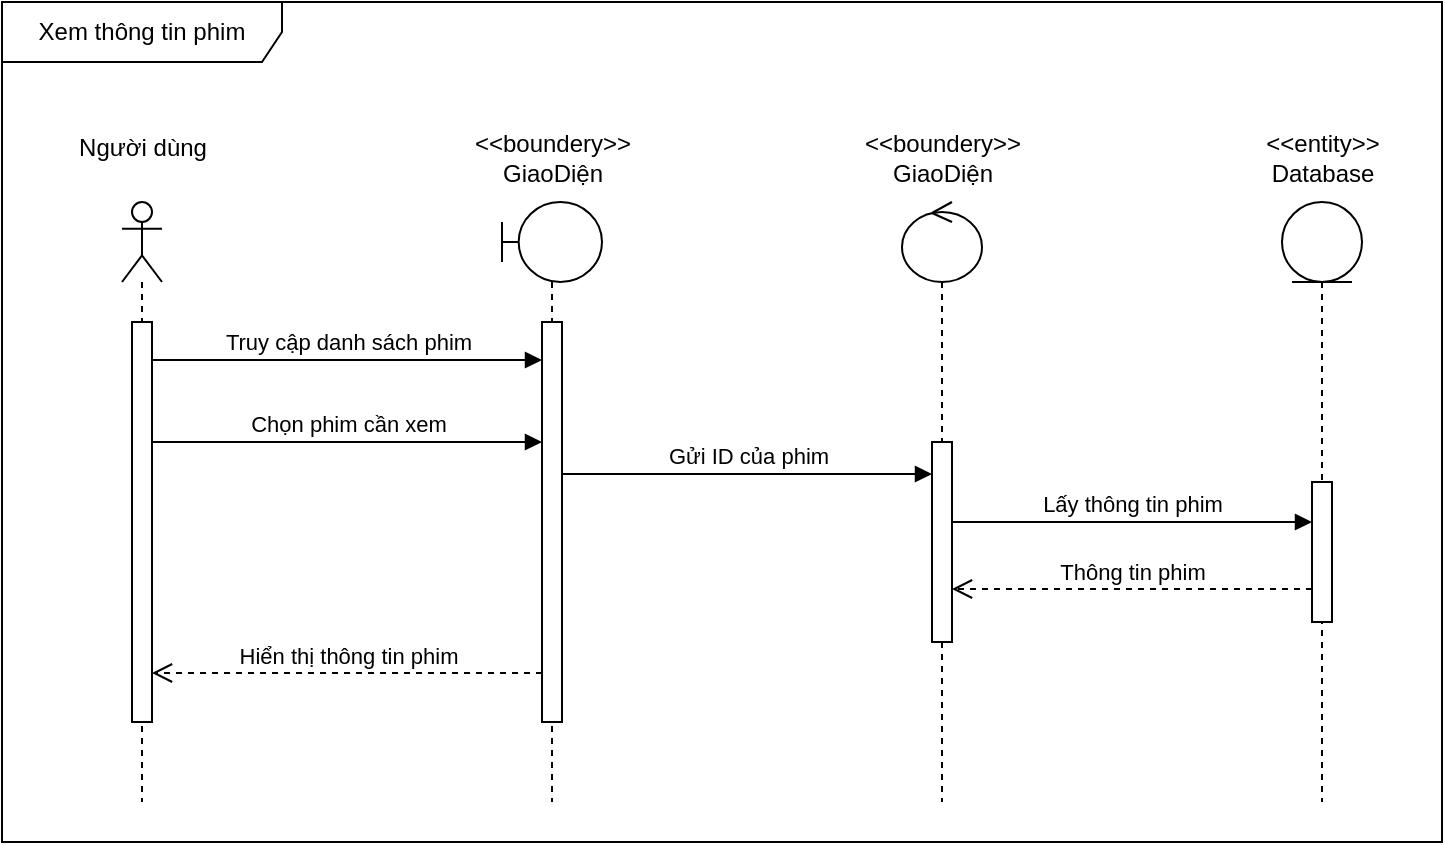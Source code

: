 <mxfile version="26.0.16">
  <diagram name="Page-1" id="2YBvvXClWsGukQMizWep">
    <mxGraphModel dx="1050" dy="621" grid="1" gridSize="10" guides="1" tooltips="1" connect="1" arrows="1" fold="1" page="1" pageScale="1" pageWidth="850" pageHeight="1100" math="0" shadow="0">
      <root>
        <mxCell id="0" />
        <mxCell id="1" parent="0" />
        <mxCell id="uIJRzmWlYiO0bU59zbRj-7" value="" style="shape=umlLifeline;perimeter=lifelinePerimeter;whiteSpace=wrap;html=1;container=1;dropTarget=0;collapsible=0;recursiveResize=0;outlineConnect=0;portConstraint=eastwest;newEdgeStyle={&quot;curved&quot;:0,&quot;rounded&quot;:0};participant=umlActor;" parent="1" vertex="1">
          <mxGeometry x="110" y="150" width="20" height="300" as="geometry" />
        </mxCell>
        <mxCell id="uIJRzmWlYiO0bU59zbRj-21" value="" style="html=1;points=[[0,0,0,0,5],[0,1,0,0,-5],[1,0,0,0,5],[1,1,0,0,-5]];perimeter=orthogonalPerimeter;outlineConnect=0;targetShapes=umlLifeline;portConstraint=eastwest;newEdgeStyle={&quot;curved&quot;:0,&quot;rounded&quot;:0};" parent="uIJRzmWlYiO0bU59zbRj-7" vertex="1">
          <mxGeometry x="5" y="60" width="10" height="200" as="geometry" />
        </mxCell>
        <mxCell id="uIJRzmWlYiO0bU59zbRj-8" value="" style="shape=umlLifeline;perimeter=lifelinePerimeter;whiteSpace=wrap;html=1;container=1;dropTarget=0;collapsible=0;recursiveResize=0;outlineConnect=0;portConstraint=eastwest;newEdgeStyle={&quot;curved&quot;:0,&quot;rounded&quot;:0};participant=umlBoundary;" parent="1" vertex="1">
          <mxGeometry x="300" y="150" width="50" height="300" as="geometry" />
        </mxCell>
        <mxCell id="uIJRzmWlYiO0bU59zbRj-22" value="" style="html=1;points=[[0,0,0,0,5],[0,1,0,0,-5],[1,0,0,0,5],[1,1,0,0,-5]];perimeter=orthogonalPerimeter;outlineConnect=0;targetShapes=umlLifeline;portConstraint=eastwest;newEdgeStyle={&quot;curved&quot;:0,&quot;rounded&quot;:0};" parent="uIJRzmWlYiO0bU59zbRj-8" vertex="1">
          <mxGeometry x="20" y="60" width="10" height="200" as="geometry" />
        </mxCell>
        <mxCell id="uIJRzmWlYiO0bU59zbRj-9" value="" style="shape=umlLifeline;perimeter=lifelinePerimeter;whiteSpace=wrap;html=1;container=1;dropTarget=0;collapsible=0;recursiveResize=0;outlineConnect=0;portConstraint=eastwest;newEdgeStyle={&quot;curved&quot;:0,&quot;rounded&quot;:0};participant=umlControl;" parent="1" vertex="1">
          <mxGeometry x="500" y="150" width="40" height="300" as="geometry" />
        </mxCell>
        <mxCell id="uIJRzmWlYiO0bU59zbRj-23" value="" style="html=1;points=[[0,0,0,0,5],[0,1,0,0,-5],[1,0,0,0,5],[1,1,0,0,-5]];perimeter=orthogonalPerimeter;outlineConnect=0;targetShapes=umlLifeline;portConstraint=eastwest;newEdgeStyle={&quot;curved&quot;:0,&quot;rounded&quot;:0};" parent="uIJRzmWlYiO0bU59zbRj-9" vertex="1">
          <mxGeometry x="15" y="120" width="10" height="100" as="geometry" />
        </mxCell>
        <mxCell id="uIJRzmWlYiO0bU59zbRj-10" value="" style="shape=umlLifeline;perimeter=lifelinePerimeter;whiteSpace=wrap;html=1;container=1;dropTarget=0;collapsible=0;recursiveResize=0;outlineConnect=0;portConstraint=eastwest;newEdgeStyle={&quot;curved&quot;:0,&quot;rounded&quot;:0};participant=umlEntity;" parent="1" vertex="1">
          <mxGeometry x="690" y="150" width="40" height="300" as="geometry" />
        </mxCell>
        <mxCell id="uIJRzmWlYiO0bU59zbRj-24" value="" style="html=1;points=[[0,0,0,0,5],[0,1,0,0,-5],[1,0,0,0,5],[1,1,0,0,-5]];perimeter=orthogonalPerimeter;outlineConnect=0;targetShapes=umlLifeline;portConstraint=eastwest;newEdgeStyle={&quot;curved&quot;:0,&quot;rounded&quot;:0};" parent="uIJRzmWlYiO0bU59zbRj-10" vertex="1">
          <mxGeometry x="15" y="140" width="10" height="70" as="geometry" />
        </mxCell>
        <mxCell id="uIJRzmWlYiO0bU59zbRj-11" value="Người dùng" style="text;html=1;align=center;verticalAlign=middle;resizable=0;points=[];autosize=1;strokeColor=none;fillColor=none;" parent="1" vertex="1">
          <mxGeometry x="75" y="108" width="90" height="30" as="geometry" />
        </mxCell>
        <mxCell id="uIJRzmWlYiO0bU59zbRj-12" value="&amp;lt;&amp;lt;boundery&amp;gt;&amp;gt;&lt;br&gt;&lt;div&gt;GiaoDiện&lt;/div&gt;" style="text;html=1;align=center;verticalAlign=middle;resizable=0;points=[];autosize=1;strokeColor=none;fillColor=none;" parent="1" vertex="1">
          <mxGeometry x="275" y="108" width="100" height="40" as="geometry" />
        </mxCell>
        <mxCell id="uIJRzmWlYiO0bU59zbRj-13" value="&amp;lt;&amp;lt;boundery&amp;gt;&amp;gt;&lt;br&gt;&lt;div&gt;GiaoDiện&lt;/div&gt;" style="text;html=1;align=center;verticalAlign=middle;resizable=0;points=[];autosize=1;strokeColor=none;fillColor=none;" parent="1" vertex="1">
          <mxGeometry x="470" y="108" width="100" height="40" as="geometry" />
        </mxCell>
        <mxCell id="uIJRzmWlYiO0bU59zbRj-14" value="&amp;lt;&amp;lt;entity&amp;gt;&amp;gt;&lt;div&gt;Database&lt;/div&gt;" style="text;html=1;align=center;verticalAlign=middle;resizable=0;points=[];autosize=1;strokeColor=none;fillColor=none;" parent="1" vertex="1">
          <mxGeometry x="670" y="108" width="80" height="40" as="geometry" />
        </mxCell>
        <mxCell id="uIJRzmWlYiO0bU59zbRj-25" value="Truy cập danh sách phim" style="html=1;verticalAlign=bottom;endArrow=block;curved=0;rounded=0;" parent="1" edge="1">
          <mxGeometry width="80" relative="1" as="geometry">
            <mxPoint x="125" y="229.0" as="sourcePoint" />
            <mxPoint x="320" y="229.0" as="targetPoint" />
          </mxGeometry>
        </mxCell>
        <mxCell id="uIJRzmWlYiO0bU59zbRj-26" value="Chọn phim cần xem" style="html=1;verticalAlign=bottom;endArrow=block;curved=0;rounded=0;" parent="1" edge="1">
          <mxGeometry width="80" relative="1" as="geometry">
            <mxPoint x="125" y="270.0" as="sourcePoint" />
            <mxPoint x="320" y="270.0" as="targetPoint" />
          </mxGeometry>
        </mxCell>
        <mxCell id="uIJRzmWlYiO0bU59zbRj-27" value="Gửi ID của phim" style="html=1;verticalAlign=bottom;endArrow=block;curved=0;rounded=0;" parent="1" edge="1">
          <mxGeometry width="80" relative="1" as="geometry">
            <mxPoint x="330" y="286.0" as="sourcePoint" />
            <mxPoint x="515" y="286.0" as="targetPoint" />
          </mxGeometry>
        </mxCell>
        <mxCell id="uIJRzmWlYiO0bU59zbRj-28" value="Lấy thông tin phim" style="html=1;verticalAlign=bottom;endArrow=block;curved=0;rounded=0;" parent="1" source="uIJRzmWlYiO0bU59zbRj-23" edge="1">
          <mxGeometry width="80" relative="1" as="geometry">
            <mxPoint x="520" y="310.0" as="sourcePoint" />
            <mxPoint x="705" y="310.0" as="targetPoint" />
          </mxGeometry>
        </mxCell>
        <mxCell id="uIJRzmWlYiO0bU59zbRj-29" value="Thông tin phim" style="html=1;verticalAlign=bottom;endArrow=open;dashed=1;endSize=8;curved=0;rounded=0;" parent="1" edge="1">
          <mxGeometry relative="1" as="geometry">
            <mxPoint x="705" y="343.5" as="sourcePoint" />
            <mxPoint x="525" y="343.5" as="targetPoint" />
          </mxGeometry>
        </mxCell>
        <mxCell id="uIJRzmWlYiO0bU59zbRj-31" value="Hiển thị thông tin phim" style="html=1;verticalAlign=bottom;endArrow=open;dashed=1;endSize=8;curved=0;rounded=0;" parent="1" target="uIJRzmWlYiO0bU59zbRj-21" edge="1">
          <mxGeometry relative="1" as="geometry">
            <mxPoint x="320" y="385.5" as="sourcePoint" />
            <mxPoint x="135" y="386" as="targetPoint" />
          </mxGeometry>
        </mxCell>
        <mxCell id="uIJRzmWlYiO0bU59zbRj-32" value="Xem thông tin phim" style="shape=umlFrame;whiteSpace=wrap;html=1;pointerEvents=0;width=140;height=30;" parent="1" vertex="1">
          <mxGeometry x="50" y="50" width="720" height="420" as="geometry" />
        </mxCell>
      </root>
    </mxGraphModel>
  </diagram>
</mxfile>
